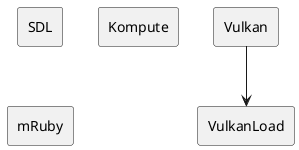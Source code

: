 @startuml
'https://plantuml.com/component-diagram

agent SDL
agent Vulkan
agent VulkanLoad
agent Kompute
agent mRuby

Vulkan --> VulkanLoad

@enduml